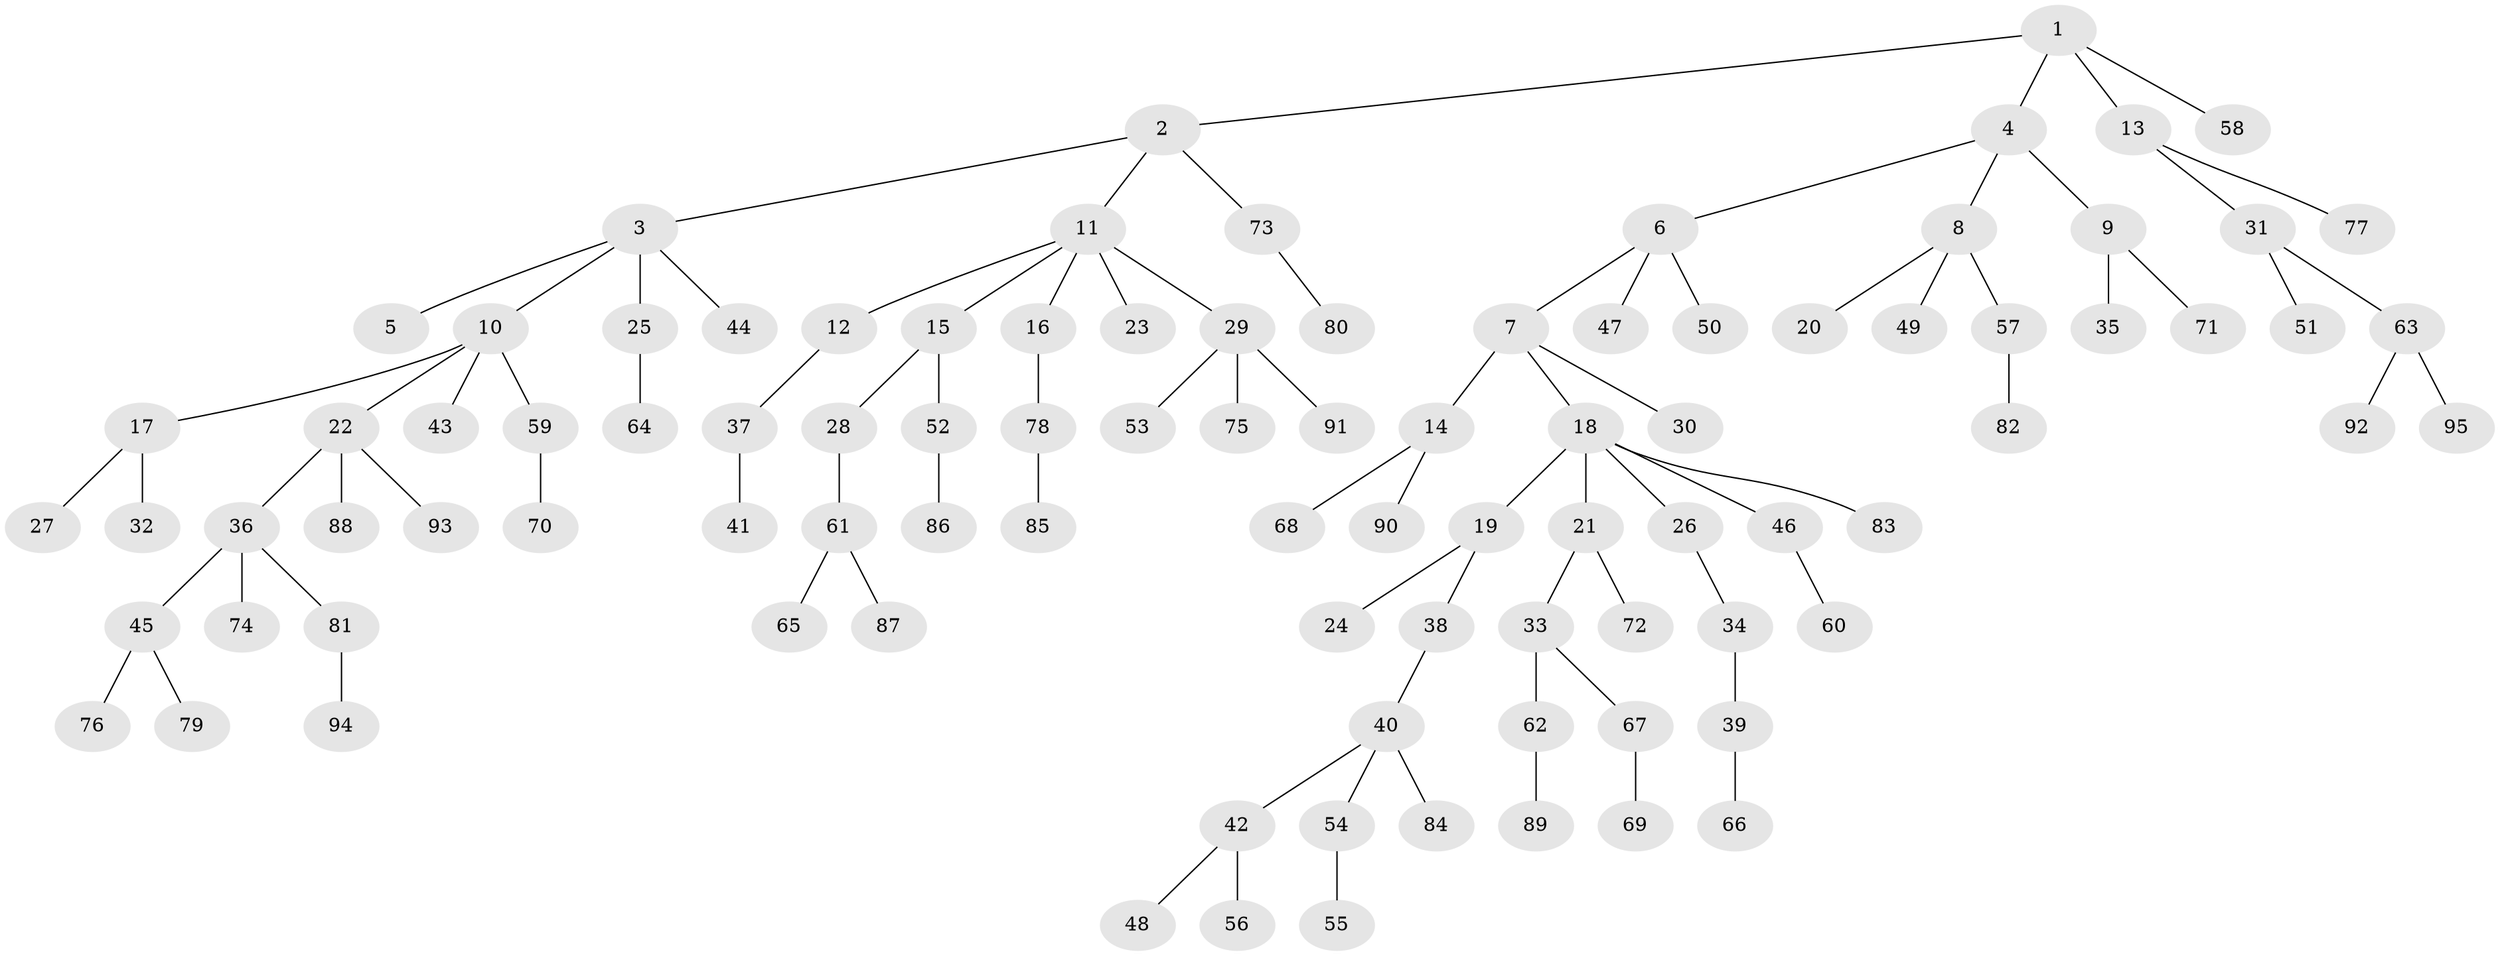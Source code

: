 // Generated by graph-tools (version 1.1) at 2025/36/03/09/25 02:36:46]
// undirected, 95 vertices, 94 edges
graph export_dot {
graph [start="1"]
  node [color=gray90,style=filled];
  1;
  2;
  3;
  4;
  5;
  6;
  7;
  8;
  9;
  10;
  11;
  12;
  13;
  14;
  15;
  16;
  17;
  18;
  19;
  20;
  21;
  22;
  23;
  24;
  25;
  26;
  27;
  28;
  29;
  30;
  31;
  32;
  33;
  34;
  35;
  36;
  37;
  38;
  39;
  40;
  41;
  42;
  43;
  44;
  45;
  46;
  47;
  48;
  49;
  50;
  51;
  52;
  53;
  54;
  55;
  56;
  57;
  58;
  59;
  60;
  61;
  62;
  63;
  64;
  65;
  66;
  67;
  68;
  69;
  70;
  71;
  72;
  73;
  74;
  75;
  76;
  77;
  78;
  79;
  80;
  81;
  82;
  83;
  84;
  85;
  86;
  87;
  88;
  89;
  90;
  91;
  92;
  93;
  94;
  95;
  1 -- 2;
  1 -- 4;
  1 -- 13;
  1 -- 58;
  2 -- 3;
  2 -- 11;
  2 -- 73;
  3 -- 5;
  3 -- 10;
  3 -- 25;
  3 -- 44;
  4 -- 6;
  4 -- 8;
  4 -- 9;
  6 -- 7;
  6 -- 47;
  6 -- 50;
  7 -- 14;
  7 -- 18;
  7 -- 30;
  8 -- 20;
  8 -- 49;
  8 -- 57;
  9 -- 35;
  9 -- 71;
  10 -- 17;
  10 -- 22;
  10 -- 43;
  10 -- 59;
  11 -- 12;
  11 -- 15;
  11 -- 16;
  11 -- 23;
  11 -- 29;
  12 -- 37;
  13 -- 31;
  13 -- 77;
  14 -- 68;
  14 -- 90;
  15 -- 28;
  15 -- 52;
  16 -- 78;
  17 -- 27;
  17 -- 32;
  18 -- 19;
  18 -- 21;
  18 -- 26;
  18 -- 46;
  18 -- 83;
  19 -- 24;
  19 -- 38;
  21 -- 33;
  21 -- 72;
  22 -- 36;
  22 -- 88;
  22 -- 93;
  25 -- 64;
  26 -- 34;
  28 -- 61;
  29 -- 53;
  29 -- 75;
  29 -- 91;
  31 -- 51;
  31 -- 63;
  33 -- 62;
  33 -- 67;
  34 -- 39;
  36 -- 45;
  36 -- 74;
  36 -- 81;
  37 -- 41;
  38 -- 40;
  39 -- 66;
  40 -- 42;
  40 -- 54;
  40 -- 84;
  42 -- 48;
  42 -- 56;
  45 -- 76;
  45 -- 79;
  46 -- 60;
  52 -- 86;
  54 -- 55;
  57 -- 82;
  59 -- 70;
  61 -- 65;
  61 -- 87;
  62 -- 89;
  63 -- 92;
  63 -- 95;
  67 -- 69;
  73 -- 80;
  78 -- 85;
  81 -- 94;
}
